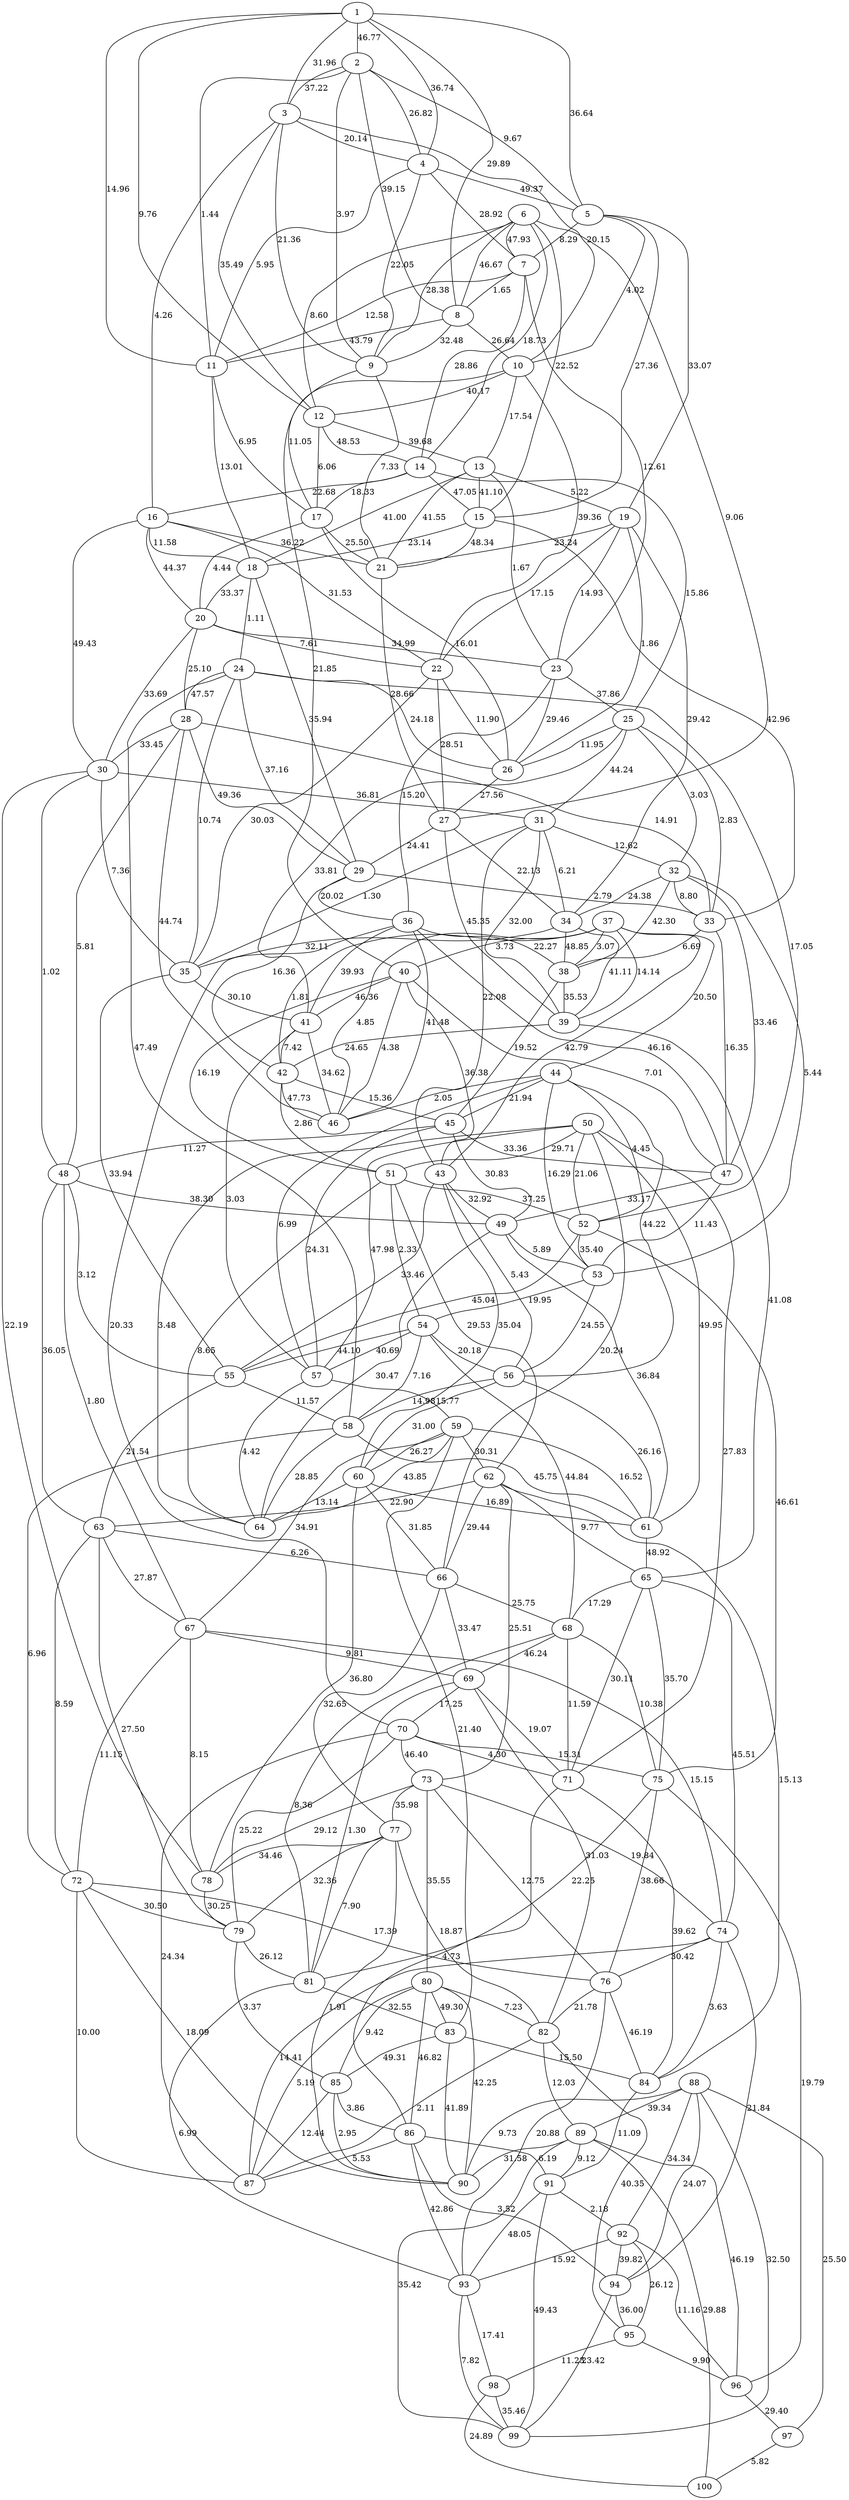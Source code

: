 graph {
1--2[label=46.77]
1--3[label=31.96]
2--3[label=37.22]
1--4[label=36.74]
2--4[label=26.82]
3--4[label=20.14]
1--5[label=36.64]
2--5[label=9.67]
4--5[label=49.37]
4--7[label=28.92]
5--7[label=8.29]
6--7[label=47.93]
1--8[label=29.89]
2--8[label=39.15]
6--8[label=46.67]
7--8[label=1.65]
2--9[label=3.97]
3--9[label=21.36]
4--9[label=22.05]
6--9[label=28.38]
8--9[label=32.48]
3--10[label=20.15]
5--10[label=4.02]
8--10[label=26.64]
1--11[label=14.96]
2--11[label=1.44]
4--11[label=5.95]
7--11[label=12.58]
8--11[label=43.79]
1--12[label=9.76]
3--12[label=35.49]
6--12[label=8.60]
10--12[label=40.17]
10--13[label=17.54]
12--13[label=39.68]
6--14[label=18.73]
7--14[label=28.86]
12--14[label=48.53]
5--15[label=27.36]
6--15[label=22.52]
13--15[label=41.10]
14--15[label=47.05]
3--16[label=4.26]
14--16[label=22.68]
9--17[label=11.05]
11--17[label=6.95]
12--17[label=6.06]
14--17[label=18.33]
11--18[label=13.01]
13--18[label=41.00]
15--18[label=23.14]
16--18[label=11.58]
5--19[label=33.07]
13--19[label=5.22]
16--20[label=44.37]
17--20[label=4.44]
18--20[label=33.37]
9--21[label=7.33]
13--21[label=41.55]
15--21[label=48.34]
16--21[label=36.22]
17--21[label=25.50]
19--21[label=23.24]
10--22[label=39.36]
16--22[label=31.53]
19--22[label=17.15]
20--22[label=7.61]
7--23[label=12.61]
13--23[label=1.67]
19--23[label=14.93]
20--23[label=34.99]
18--24[label=1.11]
14--25[label=15.86]
23--25[label=37.86]
17--26[label=16.01]
19--26[label=1.86]
22--26[label=11.90]
23--26[label=29.46]
24--26[label=24.18]
25--26[label=11.95]
6--27[label=9.06]
21--27[label=28.66]
22--27[label=28.51]
26--27[label=27.56]
20--28[label=25.10]
24--28[label=47.57]
18--29[label=35.94]
24--29[label=37.16]
27--29[label=24.41]
28--29[label=49.36]
16--30[label=49.43]
20--30[label=33.69]
28--30[label=33.45]
25--31[label=44.24]
30--31[label=36.81]
25--32[label=3.03]
31--32[label=12.62]
15--33[label=42.96]
25--33[label=2.83]
28--33[label=14.91]
29--33[label=2.79]
32--33[label=8.80]
19--34[label=29.42]
27--34[label=22.13]
31--34[label=6.21]
32--34[label=24.38]
22--35[label=30.03]
24--35[label=10.74]
30--35[label=7.36]
31--35[label=1.30]
34--35[label=32.11]
23--36[label=15.20]
29--36[label=20.02]
32--38[label=42.30]
33--38[label=6.69]
34--38[label=48.85]
36--38[label=22.27]
37--38[label=3.07]
27--39[label=45.35]
31--39[label=32.00]
34--39[label=41.11]
37--39[label=14.14]
38--39[label=35.53]
10--40[label=21.85]
37--40[label=3.73]
25--41[label=33.81]
35--41[label=30.10]
36--41[label=39.93]
40--41[label=46.36]
29--42[label=16.36]
37--42[label=1.81]
39--42[label=24.65]
41--42[label=7.42]
31--43[label=22.08]
37--43[label=42.79]
40--43[label=36.38]
37--44[label=20.50]
38--45[label=19.52]
42--45[label=15.36]
44--45[label=21.94]
28--46[label=44.74]
36--46[label=41.48]
37--46[label=4.85]
40--46[label=4.38]
41--46[label=34.62]
42--46[label=47.73]
44--46[label=2.05]
32--47[label=33.46]
33--47[label=16.35]
36--47[label=46.16]
40--47[label=7.01]
45--47[label=33.36]
28--48[label=5.81]
30--48[label=1.02]
45--48[label=11.27]
43--49[label=32.92]
45--49[label=30.83]
47--49[label=33.17]
48--49[label=38.30]
40--51[label=16.19]
42--51[label=2.86]
50--51[label=29.71]
24--52[label=17.05]
44--52[label=4.45]
50--52[label=21.06]
51--52[label=37.25]
32--53[label=5.44]
44--53[label=16.29]
47--53[label=11.43]
49--53[label=5.89]
52--53[label=35.40]
51--54[label=2.33]
53--54[label=19.95]
35--55[label=33.94]
43--55[label=33.46]
48--55[label=3.12]
52--55[label=45.04]
54--55[label=44.10]
43--56[label=5.43]
44--56[label=44.22]
53--56[label=24.55]
54--56[label=20.18]
41--57[label=3.03]
44--57[label=6.99]
45--57[label=24.31]
50--57[label=47.98]
54--57[label=40.69]
24--58[label=47.49]
54--58[label=7.16]
55--58[label=11.57]
56--58[label=14.98]
57--59[label=15.77]
43--60[label=35.04]
56--60[label=31.00]
59--60[label=26.27]
49--61[label=36.84]
50--61[label=49.95]
56--61[label=26.16]
58--61[label=45.75]
59--61[label=16.52]
60--61[label=16.89]
51--62[label=29.53]
59--62[label=30.31]
48--63[label=36.05]
55--63[label=21.54]
62--63[label=22.90]
49--64[label=30.47]
50--64[label=3.48]
51--64[label=8.65]
57--64[label=4.42]
58--64[label=28.85]
59--64[label=43.85]
60--64[label=13.14]
39--65[label=41.08]
61--65[label=48.92]
62--65[label=9.77]
50--66[label=20.24]
60--66[label=31.85]
62--66[label=29.44]
63--66[label=6.26]
48--67[label=1.80]
59--67[label=34.91]
63--67[label=27.87]
54--68[label=44.84]
65--68[label=17.29]
66--68[label=25.75]
66--69[label=33.47]
67--69[label=9.81]
68--69[label=46.24]
36--70[label=20.33]
69--70[label=17.25]
50--71[label=27.83]
65--71[label=30.11]
68--71[label=11.59]
69--71[label=19.07]
70--71[label=4.30]
58--72[label=6.96]
63--72[label=8.59]
67--72[label=11.15]
62--73[label=25.51]
70--73[label=46.40]
65--74[label=45.51]
67--74[label=15.15]
73--74[label=19.84]
52--75[label=46.61]
65--75[label=35.70]
68--75[label=10.38]
70--75[label=15.31]
72--76[label=17.39]
73--76[label=12.75]
74--76[label=30.42]
75--76[label=38.66]
66--77[label=32.65]
73--77[label=35.98]
30--78[label=22.19]
60--78[label=36.80]
67--78[label=8.15]
73--78[label=29.12]
77--78[label=34.46]
63--79[label=27.50]
70--79[label=25.22]
72--79[label=30.50]
77--79[label=32.36]
78--79[label=30.25]
73--80[label=35.55]
68--81[label=8.36]
69--81[label=1.30]
75--81[label=22.25]
77--81[label=7.90]
79--81[label=26.12]
69--82[label=31.03]
76--82[label=21.78]
77--82[label=18.87]
80--82[label=7.23]
59--83[label=21.40]
80--83[label=49.30]
81--83[label=32.55]
62--84[label=15.13]
71--84[label=39.62]
74--84[label=3.63]
76--84[label=46.19]
83--84[label=15.50]
79--85[label=3.37]
80--85[label=9.42]
83--85[label=49.31]
71--86[label=4.73]
80--86[label=46.82]
85--86[label=3.86]
70--87[label=24.34]
72--87[label=10.00]
74--87[label=14.41]
80--87[label=5.19]
82--87[label=2.11]
85--87[label=12.44]
86--87[label=5.53]
82--89[label=12.03]
88--89[label=39.34]
72--90[label=18.09]
77--90[label=1.91]
80--90[label=42.25]
83--90[label=41.89]
85--90[label=2.95]
88--90[label=9.73]
89--90[label=31.58]
84--91[label=11.09]
86--91[label=6.19]
89--91[label=9.12]
88--92[label=34.34]
91--92[label=2.18]
76--93[label=20.88]
81--93[label=6.99]
86--93[label=42.86]
91--93[label=48.05]
92--93[label=15.92]
74--94[label=21.84]
86--94[label=3.52]
88--94[label=24.07]
92--94[label=39.82]
82--95[label=40.35]
92--95[label=26.12]
94--95[label=36.00]
75--96[label=19.79]
89--96[label=46.19]
92--96[label=11.16]
95--96[label=9.90]
88--97[label=25.50]
96--97[label=29.40]
93--98[label=17.41]
95--98[label=11.23]
88--99[label=32.50]
89--99[label=35.42]
91--99[label=49.43]
93--99[label=7.82]
94--99[label=23.42]
98--99[label=35.46]
89--100[label=29.88]
97--100[label=5.82]
98--100[label=24.89]
}
